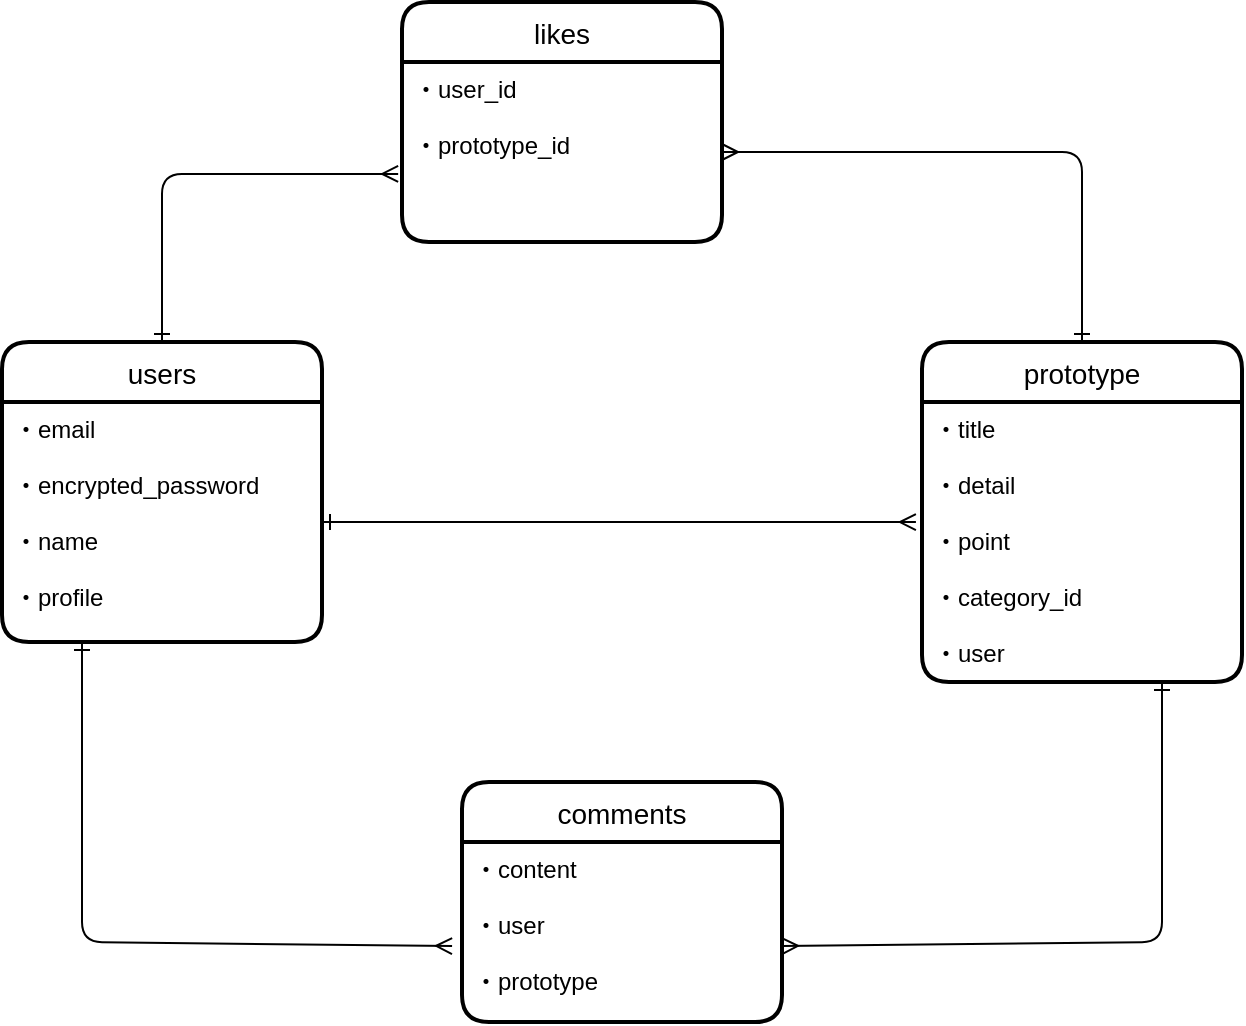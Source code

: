 <mxfile>
    <diagram id="MvC9_8B4khfaArH7dmTV" name="ER図">
        <mxGraphModel dx="1162" dy="569" grid="1" gridSize="10" guides="1" tooltips="1" connect="1" arrows="1" fold="1" page="1" pageScale="1" pageWidth="827" pageHeight="1169" math="0" shadow="0">
            <root>
                <mxCell id="0"/>
                <mxCell id="1" parent="0"/>
                <mxCell id="17" style="edgeStyle=none;html=1;exitX=0.5;exitY=0;exitDx=0;exitDy=0;entryX=-0.012;entryY=0.622;entryDx=0;entryDy=0;entryPerimeter=0;startArrow=ERone;startFill=0;endArrow=ERmany;endFill=0;" edge="1" parent="1" source="2" target="15">
                    <mxGeometry relative="1" as="geometry">
                        <Array as="points">
                            <mxPoint x="200" y="136"/>
                        </Array>
                    </mxGeometry>
                </mxCell>
                <mxCell id="2" value="users" style="swimlane;childLayout=stackLayout;horizontal=1;startSize=30;horizontalStack=0;rounded=1;fontSize=14;fontStyle=0;strokeWidth=2;resizeParent=0;resizeLast=1;shadow=0;dashed=0;align=center;" parent="1" vertex="1">
                    <mxGeometry x="120" y="220" width="160" height="150" as="geometry"/>
                </mxCell>
                <mxCell id="3" value="・email&#10;&#10;・encrypted_password&#10;&#10;・name&#10;&#10;・profile" style="align=left;strokeColor=none;fillColor=none;spacingLeft=4;fontSize=12;verticalAlign=top;resizable=0;rotatable=0;part=1;" parent="2" vertex="1">
                    <mxGeometry y="30" width="160" height="120" as="geometry"/>
                </mxCell>
                <mxCell id="6" value="prototype" style="swimlane;childLayout=stackLayout;horizontal=1;startSize=30;horizontalStack=0;rounded=1;fontSize=14;fontStyle=0;strokeWidth=2;resizeParent=0;resizeLast=1;shadow=0;dashed=0;align=center;" parent="1" vertex="1">
                    <mxGeometry x="580" y="220" width="160" height="170" as="geometry"/>
                </mxCell>
                <mxCell id="7" value="・title&#10;&#10;・detail&#10;&#10;・point&#10;&#10;・category_id&#10;&#10;・user" style="align=left;strokeColor=none;fillColor=none;spacingLeft=4;fontSize=12;verticalAlign=top;resizable=0;rotatable=0;part=1;" parent="6" vertex="1">
                    <mxGeometry y="30" width="160" height="140" as="geometry"/>
                </mxCell>
                <mxCell id="8" value="comments" style="swimlane;childLayout=stackLayout;horizontal=1;startSize=30;horizontalStack=0;rounded=1;fontSize=14;fontStyle=0;strokeWidth=2;resizeParent=0;resizeLast=1;shadow=0;dashed=0;align=center;" parent="1" vertex="1">
                    <mxGeometry x="350" y="440" width="160" height="120" as="geometry"/>
                </mxCell>
                <mxCell id="9" value="・content&#10;&#10;・user&#10;&#10;・prototype" style="align=left;strokeColor=none;fillColor=none;spacingLeft=4;fontSize=12;verticalAlign=top;resizable=0;rotatable=0;part=1;" parent="8" vertex="1">
                    <mxGeometry y="30" width="160" height="90" as="geometry"/>
                </mxCell>
                <mxCell id="11" style="edgeStyle=none;html=1;exitX=0.25;exitY=1;exitDx=0;exitDy=0;entryX=-0.031;entryY=0.578;entryDx=0;entryDy=0;endArrow=ERmany;endFill=0;startArrow=ERone;startFill=0;entryPerimeter=0;" parent="1" source="3" target="9" edge="1">
                    <mxGeometry relative="1" as="geometry">
                        <Array as="points">
                            <mxPoint x="160" y="520"/>
                        </Array>
                    </mxGeometry>
                </mxCell>
                <mxCell id="12" style="edgeStyle=none;html=1;exitX=1;exitY=0.5;exitDx=0;exitDy=0;startArrow=ERone;startFill=0;endArrow=ERmany;endFill=0;entryX=-0.019;entryY=0.429;entryDx=0;entryDy=0;entryPerimeter=0;" parent="1" source="3" edge="1" target="7">
                    <mxGeometry relative="1" as="geometry">
                        <mxPoint x="320" y="150" as="targetPoint"/>
                    </mxGeometry>
                </mxCell>
                <mxCell id="13" style="edgeStyle=none;html=1;exitX=0.75;exitY=1;exitDx=0;exitDy=0;startArrow=ERone;startFill=0;endArrow=ERmany;endFill=0;entryX=1;entryY=0.578;entryDx=0;entryDy=0;entryPerimeter=0;" parent="1" source="7" target="9" edge="1">
                    <mxGeometry relative="1" as="geometry">
                        <Array as="points">
                            <mxPoint x="700" y="520"/>
                        </Array>
                        <mxPoint x="520" y="520" as="targetPoint"/>
                    </mxGeometry>
                </mxCell>
                <mxCell id="14" value="likes" style="swimlane;childLayout=stackLayout;horizontal=1;startSize=30;horizontalStack=0;rounded=1;fontSize=14;fontStyle=0;strokeWidth=2;resizeParent=0;resizeLast=1;shadow=0;dashed=0;align=center;" vertex="1" parent="1">
                    <mxGeometry x="320" y="50" width="160" height="120" as="geometry"/>
                </mxCell>
                <mxCell id="15" value="・user_id&#10;&#10;・prototype_id" style="align=left;strokeColor=none;fillColor=none;spacingLeft=4;fontSize=12;verticalAlign=top;resizable=0;rotatable=0;part=1;" vertex="1" parent="14">
                    <mxGeometry y="30" width="160" height="90" as="geometry"/>
                </mxCell>
                <mxCell id="16" style="edgeStyle=none;html=1;exitX=1;exitY=0.5;exitDx=0;exitDy=0;endArrow=ERone;endFill=0;startArrow=ERmany;startFill=0;" edge="1" parent="1" source="15" target="6">
                    <mxGeometry relative="1" as="geometry">
                        <Array as="points">
                            <mxPoint x="660" y="125"/>
                        </Array>
                    </mxGeometry>
                </mxCell>
            </root>
        </mxGraphModel>
    </diagram>
    <diagram id="6QjhWo6gj0J28gzgN1hz" name="画面遷移図">
        <mxGraphModel dx="1162" dy="569" grid="1" gridSize="10" guides="1" tooltips="1" connect="1" arrows="1" fold="1" page="1" pageScale="1" pageWidth="827" pageHeight="1169" math="0" shadow="0">
            <root>
                <mxCell id="_7aNzhTPK-AVkEA-AcvJ-0"/>
                <mxCell id="_7aNzhTPK-AVkEA-AcvJ-1" parent="_7aNzhTPK-AVkEA-AcvJ-0"/>
                <mxCell id="_7aNzhTPK-AVkEA-AcvJ-17" style="edgeStyle=none;html=1;exitX=1;exitY=0.5;exitDx=0;exitDy=0;entryX=0;entryY=0.5;entryDx=0;entryDy=0;startArrow=none;startFill=0;endArrow=none;endFill=0;" edge="1" parent="_7aNzhTPK-AVkEA-AcvJ-1" source="_7aNzhTPK-AVkEA-AcvJ-4" target="_7aNzhTPK-AVkEA-AcvJ-5">
                    <mxGeometry relative="1" as="geometry"/>
                </mxCell>
                <mxCell id="_7aNzhTPK-AVkEA-AcvJ-4" value="一覧ページ" style="rounded=1;arcSize=10;whiteSpace=wrap;html=1;align=center;labelBackgroundColor=none;labelBorderColor=none;strokeColor=#F0F0F0;strokeWidth=1;fillColor=#2E2E2E;gradientColor=none;gradientDirection=radial;" vertex="1" parent="_7aNzhTPK-AVkEA-AcvJ-1">
                    <mxGeometry x="50" y="70" width="120" height="60" as="geometry"/>
                </mxCell>
                <mxCell id="_7aNzhTPK-AVkEA-AcvJ-5" value="ユーザーログインページ" style="rounded=1;arcSize=10;whiteSpace=wrap;html=1;align=center;labelBackgroundColor=none;labelBorderColor=none;strokeColor=#F0F0F0;strokeWidth=1;fillColor=#2E2E2E;gradientColor=none;gradientDirection=radial;" vertex="1" parent="_7aNzhTPK-AVkEA-AcvJ-1">
                    <mxGeometry x="244" y="70" width="160" height="60" as="geometry"/>
                </mxCell>
                <mxCell id="_7aNzhTPK-AVkEA-AcvJ-23" style="edgeStyle=none;html=1;exitX=0;exitY=0.5;exitDx=0;exitDy=0;startArrow=none;startFill=0;endArrow=none;endFill=0;" edge="1" parent="_7aNzhTPK-AVkEA-AcvJ-1" source="_7aNzhTPK-AVkEA-AcvJ-8">
                    <mxGeometry relative="1" as="geometry">
                        <mxPoint x="200" y="210" as="targetPoint"/>
                    </mxGeometry>
                </mxCell>
                <mxCell id="_7aNzhTPK-AVkEA-AcvJ-8" value="ユーザー新規登録ページ" style="rounded=1;arcSize=10;whiteSpace=wrap;html=1;align=center;labelBackgroundColor=none;labelBorderColor=none;strokeColor=#F0F0F0;strokeWidth=1;fillColor=#2E2E2E;gradientColor=none;gradientDirection=radial;" vertex="1" parent="_7aNzhTPK-AVkEA-AcvJ-1">
                    <mxGeometry x="244" y="180" width="160" height="60" as="geometry"/>
                </mxCell>
                <mxCell id="_7aNzhTPK-AVkEA-AcvJ-21" style="edgeStyle=none;html=1;exitX=0;exitY=0.5;exitDx=0;exitDy=0;startArrow=none;startFill=0;endArrow=none;endFill=0;" edge="1" parent="_7aNzhTPK-AVkEA-AcvJ-1" source="_7aNzhTPK-AVkEA-AcvJ-9">
                    <mxGeometry relative="1" as="geometry">
                        <mxPoint x="200" y="330" as="targetPoint"/>
                    </mxGeometry>
                </mxCell>
                <mxCell id="_7aNzhTPK-AVkEA-AcvJ-25" style="edgeStyle=none;rounded=0;html=1;exitX=1;exitY=0.5;exitDx=0;exitDy=0;entryX=0;entryY=0.5;entryDx=0;entryDy=0;startArrow=none;startFill=0;endArrow=none;endFill=0;" edge="1" parent="_7aNzhTPK-AVkEA-AcvJ-1" source="_7aNzhTPK-AVkEA-AcvJ-9" target="_7aNzhTPK-AVkEA-AcvJ-13">
                    <mxGeometry relative="1" as="geometry"/>
                </mxCell>
                <mxCell id="_7aNzhTPK-AVkEA-AcvJ-9" value="商品投稿ページ" style="rounded=1;arcSize=10;whiteSpace=wrap;html=1;align=center;labelBackgroundColor=none;labelBorderColor=none;strokeColor=#F0F0F0;strokeWidth=1;fillColor=#2E2E2E;gradientColor=none;gradientDirection=radial;" vertex="1" parent="_7aNzhTPK-AVkEA-AcvJ-1">
                    <mxGeometry x="244" y="300" width="160" height="60" as="geometry"/>
                </mxCell>
                <mxCell id="_7aNzhTPK-AVkEA-AcvJ-20" style="edgeStyle=none;html=1;exitX=0;exitY=0.5;exitDx=0;exitDy=0;startArrow=none;startFill=0;endArrow=none;endFill=0;" edge="1" parent="_7aNzhTPK-AVkEA-AcvJ-1" source="_7aNzhTPK-AVkEA-AcvJ-10">
                    <mxGeometry relative="1" as="geometry">
                        <mxPoint x="200" y="450" as="targetPoint"/>
                    </mxGeometry>
                </mxCell>
                <mxCell id="_7aNzhTPK-AVkEA-AcvJ-10" value="商品検索ぺージ" style="rounded=1;arcSize=10;whiteSpace=wrap;html=1;align=center;labelBackgroundColor=none;labelBorderColor=none;strokeColor=#F0F0F0;strokeWidth=1;fillColor=#2E2E2E;gradientColor=none;gradientDirection=radial;" vertex="1" parent="_7aNzhTPK-AVkEA-AcvJ-1">
                    <mxGeometry x="244" y="420" width="160" height="60" as="geometry"/>
                </mxCell>
                <mxCell id="_7aNzhTPK-AVkEA-AcvJ-19" style="edgeStyle=none;html=1;exitX=0;exitY=0.5;exitDx=0;exitDy=0;startArrow=none;startFill=0;endArrow=none;endFill=0;" edge="1" parent="_7aNzhTPK-AVkEA-AcvJ-1" source="_7aNzhTPK-AVkEA-AcvJ-11">
                    <mxGeometry relative="1" as="geometry">
                        <mxPoint x="200" y="575" as="targetPoint"/>
                    </mxGeometry>
                </mxCell>
                <mxCell id="_7aNzhTPK-AVkEA-AcvJ-11" value="ユーザー詳細ページ" style="rounded=1;arcSize=10;whiteSpace=wrap;html=1;align=center;labelBackgroundColor=none;labelBorderColor=none;strokeColor=#F0F0F0;strokeWidth=1;fillColor=#2E2E2E;gradientColor=none;gradientDirection=radial;" vertex="1" parent="_7aNzhTPK-AVkEA-AcvJ-1">
                    <mxGeometry x="244" y="544.5" width="160" height="60" as="geometry"/>
                </mxCell>
                <mxCell id="_7aNzhTPK-AVkEA-AcvJ-12" value="商品詳細ページ" style="rounded=1;arcSize=10;whiteSpace=wrap;html=1;align=center;labelBackgroundColor=none;labelBorderColor=none;strokeColor=#F0F0F0;strokeWidth=1;fillColor=#2E2E2E;gradientColor=none;gradientDirection=radial;" vertex="1" parent="_7aNzhTPK-AVkEA-AcvJ-1">
                    <mxGeometry x="240" y="660" width="160" height="60" as="geometry"/>
                </mxCell>
                <mxCell id="_7aNzhTPK-AVkEA-AcvJ-13" value="商品編集ページ" style="rounded=1;arcSize=10;whiteSpace=wrap;html=1;align=center;labelBackgroundColor=none;labelBorderColor=none;strokeColor=#F0F0F0;strokeWidth=1;fillColor=#2E2E2E;gradientColor=none;gradientDirection=radial;" vertex="1" parent="_7aNzhTPK-AVkEA-AcvJ-1">
                    <mxGeometry x="538" y="300" width="160" height="60" as="geometry"/>
                </mxCell>
                <mxCell id="_7aNzhTPK-AVkEA-AcvJ-28" style="edgeStyle=none;rounded=0;html=1;exitX=0;exitY=0.5;exitDx=0;exitDy=0;startArrow=none;startFill=0;endArrow=none;endFill=0;" edge="1" parent="_7aNzhTPK-AVkEA-AcvJ-1" source="_7aNzhTPK-AVkEA-AcvJ-14">
                    <mxGeometry relative="1" as="geometry">
                        <mxPoint x="470" y="450" as="targetPoint"/>
                    </mxGeometry>
                </mxCell>
                <mxCell id="_7aNzhTPK-AVkEA-AcvJ-14" value="商品削除ページ" style="rounded=1;arcSize=10;whiteSpace=wrap;html=1;align=center;labelBackgroundColor=none;labelBorderColor=none;strokeColor=#F0F0F0;strokeWidth=1;fillColor=#2E2E2E;gradientColor=none;gradientDirection=radial;" vertex="1" parent="_7aNzhTPK-AVkEA-AcvJ-1">
                    <mxGeometry x="538" y="420" width="160" height="60" as="geometry"/>
                </mxCell>
                <mxCell id="_7aNzhTPK-AVkEA-AcvJ-27" style="edgeStyle=none;rounded=0;html=1;exitX=0;exitY=0.5;exitDx=0;exitDy=0;startArrow=none;startFill=0;endArrow=none;endFill=0;" edge="1" parent="_7aNzhTPK-AVkEA-AcvJ-1" source="_7aNzhTPK-AVkEA-AcvJ-15">
                    <mxGeometry relative="1" as="geometry">
                        <mxPoint x="470" y="575" as="targetPoint"/>
                    </mxGeometry>
                </mxCell>
                <mxCell id="_7aNzhTPK-AVkEA-AcvJ-15" value="ユーザー詳細ページ" style="rounded=1;arcSize=10;whiteSpace=wrap;html=1;align=center;labelBackgroundColor=none;labelBorderColor=none;strokeColor=#F0F0F0;strokeWidth=1;fillColor=#2E2E2E;gradientColor=none;gradientDirection=radial;" vertex="1" parent="_7aNzhTPK-AVkEA-AcvJ-1">
                    <mxGeometry x="538" y="544.5" width="160" height="60" as="geometry"/>
                </mxCell>
                <mxCell id="_7aNzhTPK-AVkEA-AcvJ-16" value="コメントページ" style="rounded=1;arcSize=10;whiteSpace=wrap;html=1;align=center;labelBackgroundColor=none;labelBorderColor=none;strokeColor=#F0F0F0;strokeWidth=1;fillColor=#2E2E2E;gradientColor=none;gradientDirection=radial;" vertex="1" parent="_7aNzhTPK-AVkEA-AcvJ-1">
                    <mxGeometry x="538" y="660" width="160" height="60" as="geometry"/>
                </mxCell>
                <mxCell id="_7aNzhTPK-AVkEA-AcvJ-18" value="" style="endArrow=none;html=1;exitX=0;exitY=0.75;exitDx=0;exitDy=0;rounded=0;" edge="1" parent="_7aNzhTPK-AVkEA-AcvJ-1" source="_7aNzhTPK-AVkEA-AcvJ-12">
                    <mxGeometry width="50" height="50" relative="1" as="geometry">
                        <mxPoint x="200" y="710" as="sourcePoint"/>
                        <mxPoint x="200" y="100" as="targetPoint"/>
                        <Array as="points">
                            <mxPoint x="200" y="705"/>
                        </Array>
                    </mxGeometry>
                </mxCell>
                <mxCell id="_7aNzhTPK-AVkEA-AcvJ-26" value="" style="endArrow=none;html=1;rounded=0;exitX=0;exitY=0.5;exitDx=0;exitDy=0;" edge="1" parent="_7aNzhTPK-AVkEA-AcvJ-1" source="_7aNzhTPK-AVkEA-AcvJ-16">
                    <mxGeometry width="50" height="50" relative="1" as="geometry">
                        <mxPoint x="450" y="450" as="sourcePoint"/>
                        <mxPoint x="470" y="330" as="targetPoint"/>
                        <Array as="points">
                            <mxPoint x="470" y="690"/>
                        </Array>
                    </mxGeometry>
                </mxCell>
            </root>
        </mxGraphModel>
    </diagram>
</mxfile>